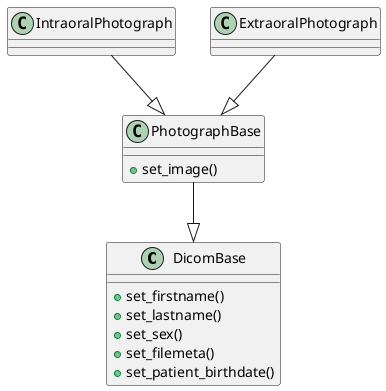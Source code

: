 @startuml
class DicomBase {
    +set_firstname()
    +set_lastname()
    +set_sex()
    +set_filemeta()
    +set_patient_birthdate()
}

class PhotographBase {
    +set_image()
}

class IntraoralPhotograph
class ExtraoralPhotograph

PhotographBase --|> DicomBase
ExtraoralPhotograph --|> PhotographBase
IntraoralPhotograph --|> PhotographBase

@enduml